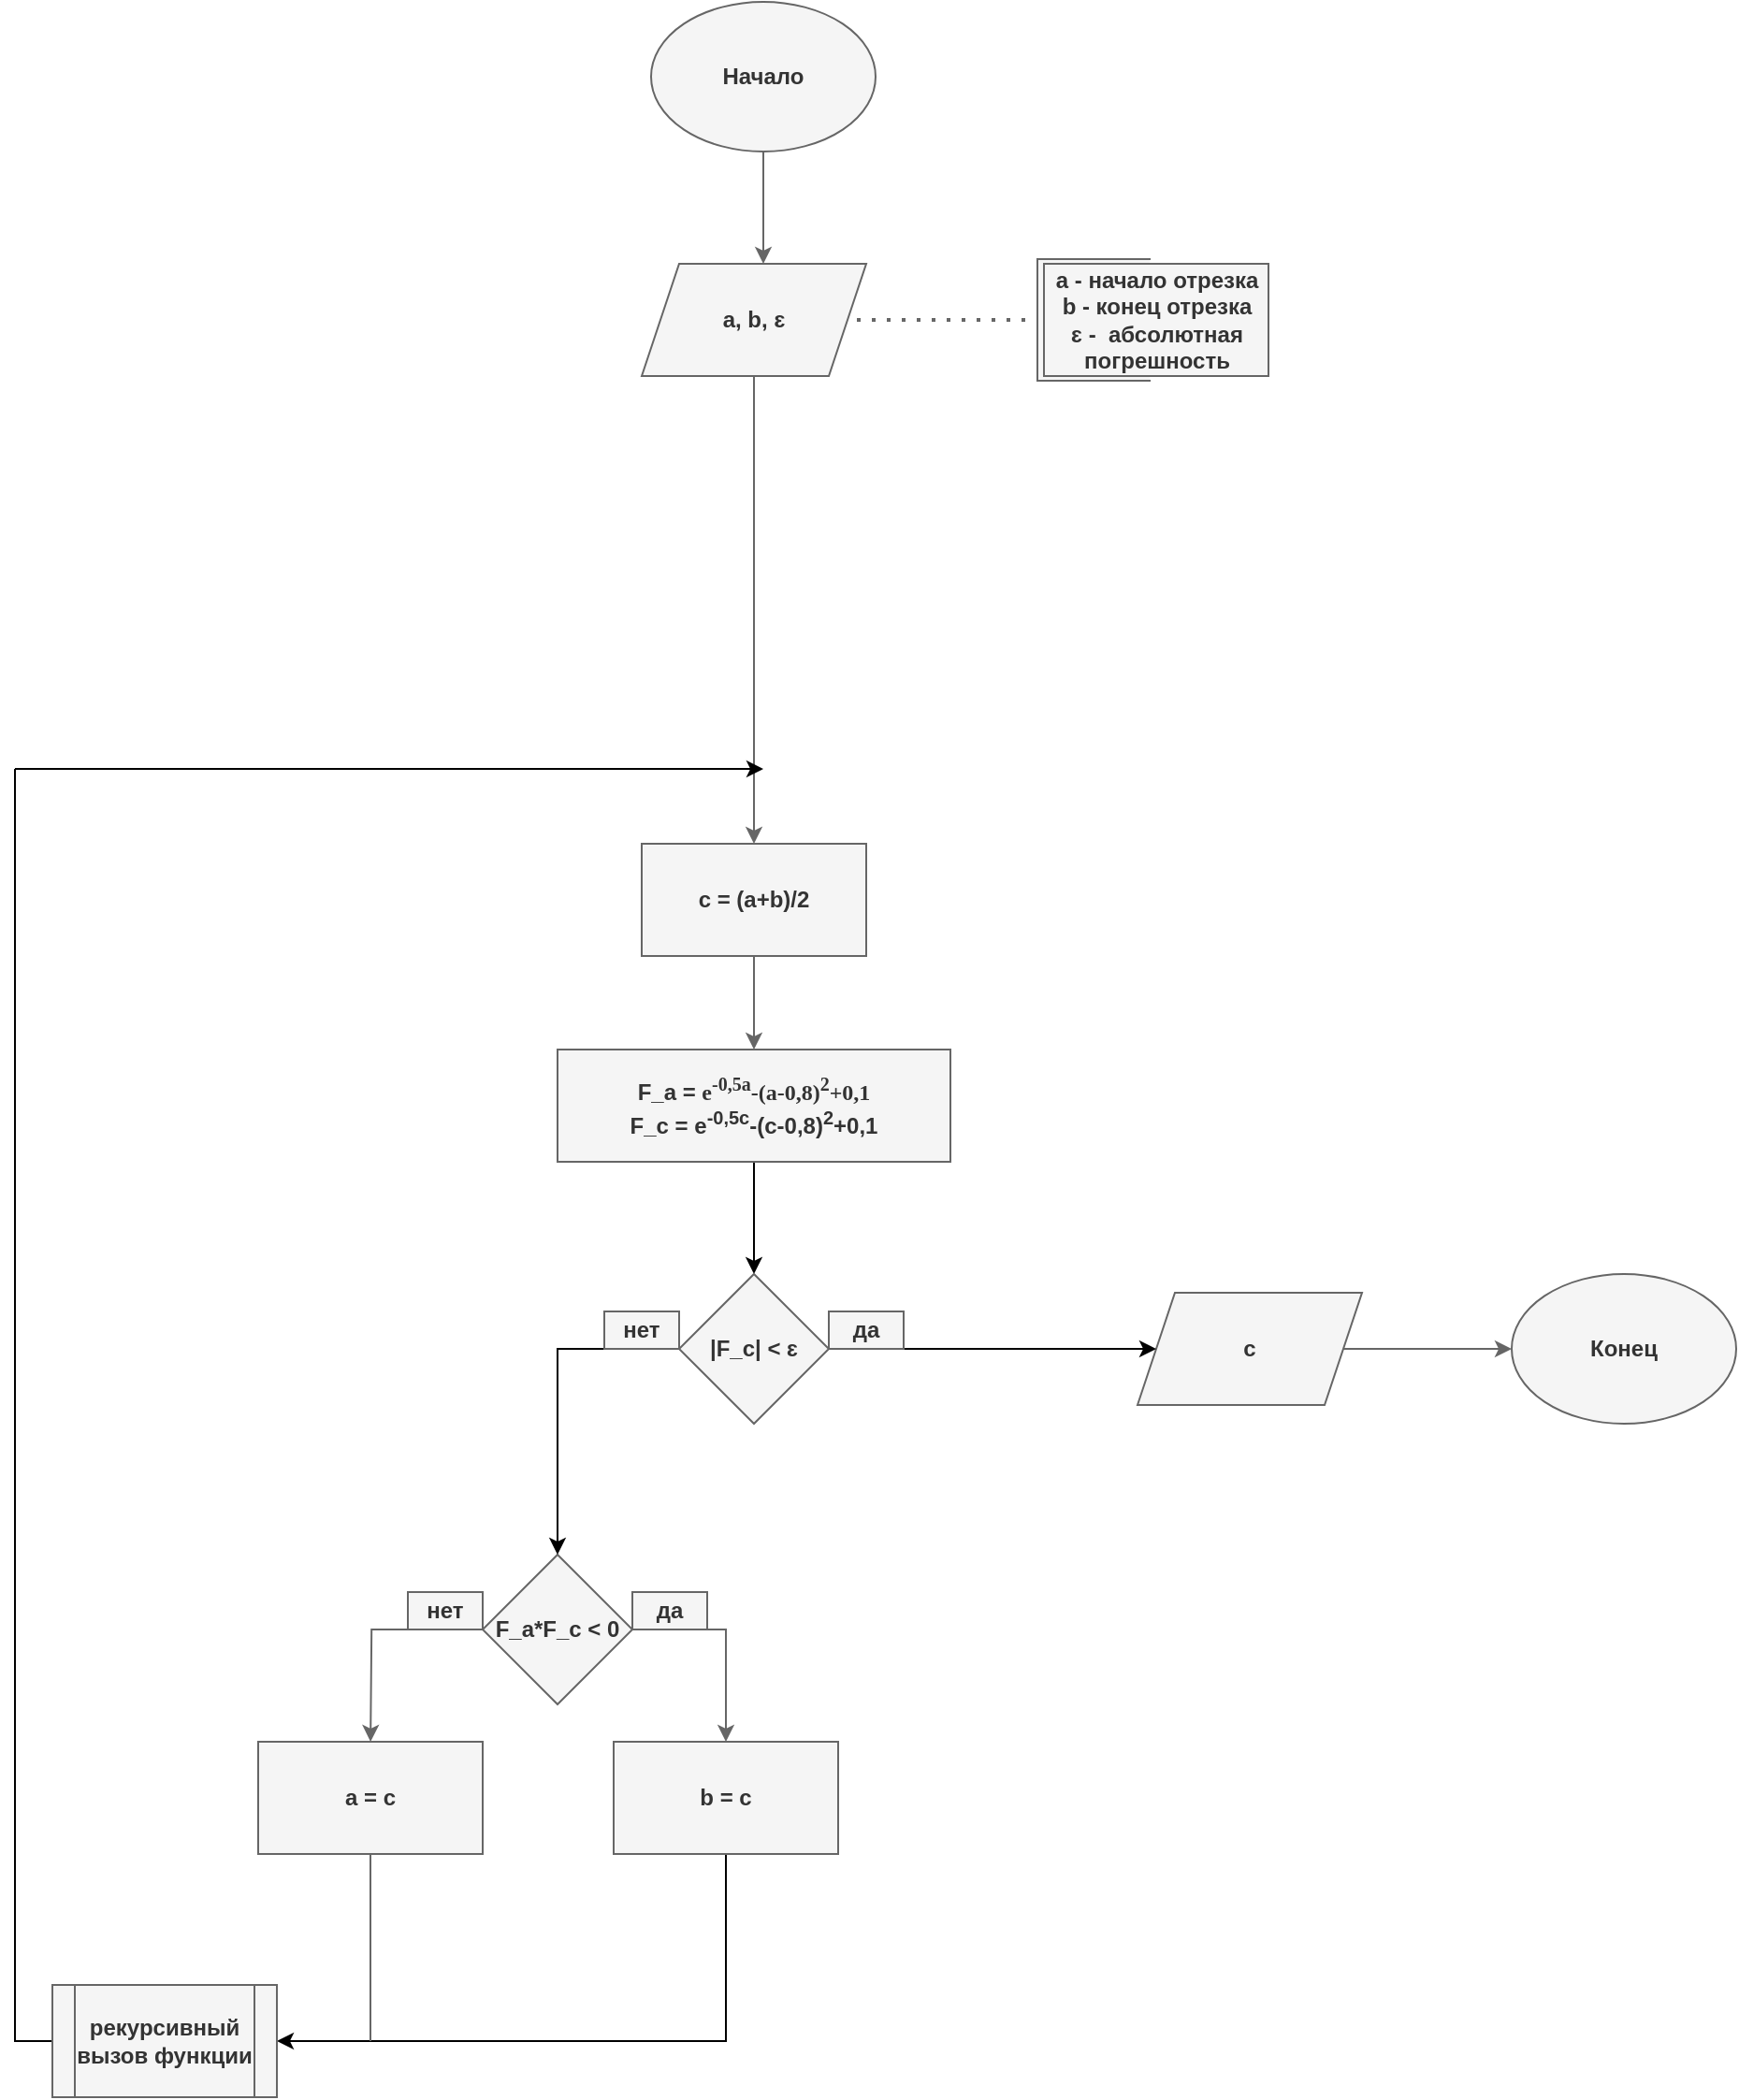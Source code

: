 <mxfile version="14.4.2" type="device"><diagram id="C5RBs43oDa-KdzZeNtuy" name="Page-1"><mxGraphModel dx="1865" dy="552" grid="1" gridSize="10" guides="1" tooltips="1" connect="1" arrows="1" fold="1" page="1" pageScale="1" pageWidth="827" pageHeight="1169" math="0" shadow="0"><root><mxCell id="WIyWlLk6GJQsqaUBKTNV-0"/><mxCell id="WIyWlLk6GJQsqaUBKTNV-1" parent="WIyWlLk6GJQsqaUBKTNV-0"/><mxCell id="vqUMBes8BQmfYX--8LdR-0" value="Начало" style="ellipse;whiteSpace=wrap;html=1;fontStyle=1;fillColor=#f5f5f5;strokeColor=#666666;fontColor=#333333;" parent="WIyWlLk6GJQsqaUBKTNV-1" vertex="1"><mxGeometry x="340" y="70" width="120" height="80" as="geometry"/></mxCell><mxCell id="vqUMBes8BQmfYX--8LdR-1" value="" style="endArrow=classic;html=1;exitX=0.5;exitY=1;exitDx=0;exitDy=0;fontStyle=0;fillColor=#f5f5f5;strokeColor=#666666;" parent="WIyWlLk6GJQsqaUBKTNV-1" source="vqUMBes8BQmfYX--8LdR-0" edge="1"><mxGeometry width="50" height="50" relative="1" as="geometry"><mxPoint x="400" y="320" as="sourcePoint"/><mxPoint x="400" y="210" as="targetPoint"/></mxGeometry></mxCell><mxCell id="vqUMBes8BQmfYX--8LdR-38" value="" style="edgeStyle=orthogonalEdgeStyle;rounded=0;orthogonalLoop=1;jettySize=auto;html=1;endArrow=classic;endFill=1;fontStyle=0;fillColor=#f5f5f5;strokeColor=#666666;entryX=0.5;entryY=0;entryDx=0;entryDy=0;" parent="WIyWlLk6GJQsqaUBKTNV-1" source="vqUMBes8BQmfYX--8LdR-2" target="vqUMBes8BQmfYX--8LdR-8" edge="1"><mxGeometry relative="1" as="geometry"><mxPoint x="395" y="410" as="targetPoint"/></mxGeometry></mxCell><mxCell id="vqUMBes8BQmfYX--8LdR-2" value="&lt;font style=&quot;font-size: 12px&quot;&gt;a, b, &lt;span style=&quot;line-height: 107%&quot;&gt;ɛ&lt;/span&gt;&lt;/font&gt;" style="shape=parallelogram;perimeter=parallelogramPerimeter;whiteSpace=wrap;html=1;fixedSize=1;fontStyle=1;fillColor=#f5f5f5;strokeColor=#666666;fontColor=#333333;" parent="WIyWlLk6GJQsqaUBKTNV-1" vertex="1"><mxGeometry x="335" y="210" width="120" height="60" as="geometry"/></mxCell><mxCell id="vqUMBes8BQmfYX--8LdR-3" value="" style="endArrow=none;dashed=1;html=1;dashPattern=1 3;strokeWidth=2;fontStyle=1;fillColor=#f5f5f5;strokeColor=#666666;" parent="WIyWlLk6GJQsqaUBKTNV-1" edge="1"><mxGeometry width="50" height="50" relative="1" as="geometry"><mxPoint x="450" y="240" as="sourcePoint"/><mxPoint x="550" y="240" as="targetPoint"/></mxGeometry></mxCell><mxCell id="vqUMBes8BQmfYX--8LdR-6" value="" style="shape=partialRectangle;whiteSpace=wrap;html=1;bottom=1;right=1;left=1;top=0;fillColor=#f5f5f5;routingCenterX=-0.5;rotation=90;fontStyle=1;strokeColor=#666666;fontColor=#333333;" parent="WIyWlLk6GJQsqaUBKTNV-1" vertex="1"><mxGeometry x="544" y="210" width="65" height="60" as="geometry"/></mxCell><mxCell id="vqUMBes8BQmfYX--8LdR-7" value="a - начало отрезка&lt;br&gt;b - конец отрезка&lt;br&gt;&lt;span style=&quot;line-height: 107%&quot;&gt;&lt;font style=&quot;font-size: 12px&quot;&gt;ɛ -&amp;nbsp; абсолютная&lt;br&gt;погрешность&lt;/font&gt;&lt;/span&gt;" style="text;html=1;align=center;verticalAlign=middle;resizable=0;points=[];autosize=1;fontStyle=1;fillColor=#f5f5f5;strokeColor=#666666;fontColor=#333333;" parent="WIyWlLk6GJQsqaUBKTNV-1" vertex="1"><mxGeometry x="550" y="210" width="120" height="60" as="geometry"/></mxCell><mxCell id="vqUMBes8BQmfYX--8LdR-12" value="" style="edgeStyle=orthogonalEdgeStyle;rounded=0;orthogonalLoop=1;jettySize=auto;html=1;fontStyle=1;fillColor=#f5f5f5;strokeColor=#666666;" parent="WIyWlLk6GJQsqaUBKTNV-1" source="vqUMBes8BQmfYX--8LdR-8" target="vqUMBes8BQmfYX--8LdR-11" edge="1"><mxGeometry relative="1" as="geometry"/></mxCell><mxCell id="vqUMBes8BQmfYX--8LdR-8" value="c = (a+b)/2" style="rounded=0;whiteSpace=wrap;html=1;fontStyle=1;fillColor=#f5f5f5;strokeColor=#666666;fontColor=#333333;" parent="WIyWlLk6GJQsqaUBKTNV-1" vertex="1"><mxGeometry x="335" y="520" width="120" height="60" as="geometry"/></mxCell><mxCell id="vqUMBes8BQmfYX--8LdR-42" value="" style="edgeStyle=orthogonalEdgeStyle;rounded=0;orthogonalLoop=1;jettySize=auto;html=1;endArrow=classic;endFill=1;fontStyle=1" parent="WIyWlLk6GJQsqaUBKTNV-1" source="vqUMBes8BQmfYX--8LdR-11" target="vqUMBes8BQmfYX--8LdR-41" edge="1"><mxGeometry relative="1" as="geometry"/></mxCell><mxCell id="vqUMBes8BQmfYX--8LdR-11" value="&lt;font style=&quot;font-size: 12px&quot;&gt;F_a =&amp;nbsp;&lt;span lang=&quot;EN-US&quot; style=&quot;line-height: 107%&quot;&gt;&lt;font face=&quot;times new roman, serif&quot;&gt;e&lt;/font&gt;&lt;sup style=&quot;font-family: &amp;quot;times new roman&amp;quot; , serif&quot;&gt;-0,5a&lt;/sup&gt;&lt;font face=&quot;times new roman, serif&quot;&gt;-(a-0,8)&lt;/font&gt;&lt;sup style=&quot;font-family: &amp;quot;times new roman&amp;quot; , serif&quot;&gt;2&lt;/sup&gt;&lt;font face=&quot;times new roman, serif&quot;&gt;+0,1&lt;/font&gt;&lt;br&gt;F_c = e&lt;sup&gt;-0,5c&lt;/sup&gt;-(c-0,8)&lt;sup&gt;2&lt;/sup&gt;+0,1&lt;br&gt;&lt;/span&gt;&lt;/font&gt;" style="rounded=0;whiteSpace=wrap;html=1;fontStyle=1;fillColor=#f5f5f5;strokeColor=#666666;fontColor=#333333;" parent="WIyWlLk6GJQsqaUBKTNV-1" vertex="1"><mxGeometry x="290" y="630" width="210" height="60" as="geometry"/></mxCell><mxCell id="vqUMBes8BQmfYX--8LdR-17" style="edgeStyle=orthogonalEdgeStyle;rounded=0;orthogonalLoop=1;jettySize=auto;html=1;exitX=0;exitY=0.5;exitDx=0;exitDy=0;fontStyle=1;fillColor=#f5f5f5;strokeColor=#666666;" parent="WIyWlLk6GJQsqaUBKTNV-1" source="vqUMBes8BQmfYX--8LdR-13" edge="1"><mxGeometry relative="1" as="geometry"><mxPoint x="190.059" y="1000" as="targetPoint"/></mxGeometry></mxCell><mxCell id="vqUMBes8BQmfYX--8LdR-18" style="edgeStyle=orthogonalEdgeStyle;rounded=0;orthogonalLoop=1;jettySize=auto;html=1;exitX=1;exitY=0.5;exitDx=0;exitDy=0;fontStyle=1;fillColor=#f5f5f5;strokeColor=#666666;" parent="WIyWlLk6GJQsqaUBKTNV-1" source="vqUMBes8BQmfYX--8LdR-13" target="vqUMBes8BQmfYX--8LdR-14" edge="1"><mxGeometry relative="1" as="geometry"/></mxCell><mxCell id="vqUMBes8BQmfYX--8LdR-13" value="F_a*F_c &amp;lt; 0" style="rhombus;whiteSpace=wrap;html=1;fontStyle=1;fillColor=#f5f5f5;strokeColor=#666666;fontColor=#333333;" parent="WIyWlLk6GJQsqaUBKTNV-1" vertex="1"><mxGeometry x="250" y="900" width="80" height="80" as="geometry"/></mxCell><mxCell id="vqUMBes8BQmfYX--8LdR-52" style="edgeStyle=orthogonalEdgeStyle;rounded=0;orthogonalLoop=1;jettySize=auto;html=1;entryX=1;entryY=0.5;entryDx=0;entryDy=0;endArrow=classic;endFill=1;fontStyle=1" parent="WIyWlLk6GJQsqaUBKTNV-1" source="vqUMBes8BQmfYX--8LdR-14" target="vqUMBes8BQmfYX--8LdR-50" edge="1"><mxGeometry relative="1" as="geometry"><Array as="points"><mxPoint x="380" y="1160"/></Array></mxGeometry></mxCell><mxCell id="vqUMBes8BQmfYX--8LdR-14" value="b = c" style="rounded=0;whiteSpace=wrap;html=1;fontStyle=1;fillColor=#f5f5f5;strokeColor=#666666;fontColor=#333333;" parent="WIyWlLk6GJQsqaUBKTNV-1" vertex="1"><mxGeometry x="320" y="1000" width="120" height="60" as="geometry"/></mxCell><mxCell id="vqUMBes8BQmfYX--8LdR-30" style="edgeStyle=orthogonalEdgeStyle;rounded=0;orthogonalLoop=1;jettySize=auto;html=1;endArrow=none;endFill=0;fontStyle=1;fillColor=#f5f5f5;strokeColor=#666666;" parent="WIyWlLk6GJQsqaUBKTNV-1" edge="1"><mxGeometry relative="1" as="geometry"><mxPoint x="190" y="1160" as="targetPoint"/><mxPoint x="190" y="1060" as="sourcePoint"/></mxGeometry></mxCell><mxCell id="vqUMBes8BQmfYX--8LdR-15" value="a = c" style="rounded=0;whiteSpace=wrap;html=1;fontStyle=1;fillColor=#f5f5f5;strokeColor=#666666;fontColor=#333333;" parent="WIyWlLk6GJQsqaUBKTNV-1" vertex="1"><mxGeometry x="130" y="1000" width="120" height="60" as="geometry"/></mxCell><mxCell id="vqUMBes8BQmfYX--8LdR-27" value="да" style="text;html=1;strokeColor=#666666;fillColor=#f5f5f5;align=center;verticalAlign=middle;whiteSpace=wrap;rounded=0;fontStyle=1;fontColor=#333333;" parent="WIyWlLk6GJQsqaUBKTNV-1" vertex="1"><mxGeometry x="330" y="920" width="40" height="20" as="geometry"/></mxCell><mxCell id="vqUMBes8BQmfYX--8LdR-28" value="нет" style="text;html=1;strokeColor=#666666;fillColor=#f5f5f5;align=center;verticalAlign=middle;whiteSpace=wrap;rounded=0;fontStyle=1;fontColor=#333333;" parent="WIyWlLk6GJQsqaUBKTNV-1" vertex="1"><mxGeometry x="210" y="920" width="40" height="20" as="geometry"/></mxCell><mxCell id="vqUMBes8BQmfYX--8LdR-35" value="" style="edgeStyle=orthogonalEdgeStyle;rounded=0;orthogonalLoop=1;jettySize=auto;html=1;endArrow=classic;endFill=1;fontStyle=1;fillColor=#f5f5f5;strokeColor=#666666;" parent="WIyWlLk6GJQsqaUBKTNV-1" source="vqUMBes8BQmfYX--8LdR-33" target="vqUMBes8BQmfYX--8LdR-34" edge="1"><mxGeometry relative="1" as="geometry"/></mxCell><mxCell id="vqUMBes8BQmfYX--8LdR-33" value="c" style="shape=parallelogram;perimeter=parallelogramPerimeter;whiteSpace=wrap;html=1;fixedSize=1;fontStyle=1;fillColor=#f5f5f5;strokeColor=#666666;fontColor=#333333;" parent="WIyWlLk6GJQsqaUBKTNV-1" vertex="1"><mxGeometry x="600" y="760" width="120" height="60" as="geometry"/></mxCell><mxCell id="vqUMBes8BQmfYX--8LdR-34" value="Конец" style="ellipse;whiteSpace=wrap;html=1;fontStyle=1;fillColor=#f5f5f5;strokeColor=#666666;fontColor=#333333;" parent="WIyWlLk6GJQsqaUBKTNV-1" vertex="1"><mxGeometry x="800" y="750" width="120" height="80" as="geometry"/></mxCell><mxCell id="vqUMBes8BQmfYX--8LdR-43" value="" style="edgeStyle=orthogonalEdgeStyle;rounded=0;orthogonalLoop=1;jettySize=auto;html=1;endArrow=classic;endFill=1;exitX=0;exitY=0.5;exitDx=0;exitDy=0;fontStyle=1" parent="WIyWlLk6GJQsqaUBKTNV-1" source="vqUMBes8BQmfYX--8LdR-41" target="vqUMBes8BQmfYX--8LdR-13" edge="1"><mxGeometry relative="1" as="geometry"/></mxCell><mxCell id="vqUMBes8BQmfYX--8LdR-44" style="edgeStyle=orthogonalEdgeStyle;rounded=0;orthogonalLoop=1;jettySize=auto;html=1;endArrow=classic;endFill=1;entryX=0;entryY=0.5;entryDx=0;entryDy=0;fontStyle=1" parent="WIyWlLk6GJQsqaUBKTNV-1" source="vqUMBes8BQmfYX--8LdR-41" target="vqUMBes8BQmfYX--8LdR-33" edge="1"><mxGeometry relative="1" as="geometry"><mxPoint x="580" y="790" as="targetPoint"/></mxGeometry></mxCell><mxCell id="vqUMBes8BQmfYX--8LdR-41" value="|F_c| &amp;lt;&amp;nbsp;ɛ" style="rhombus;whiteSpace=wrap;html=1;fontStyle=1;fillColor=#f5f5f5;strokeColor=#666666;fontColor=#333333;" parent="WIyWlLk6GJQsqaUBKTNV-1" vertex="1"><mxGeometry x="355" y="750" width="80" height="80" as="geometry"/></mxCell><mxCell id="vqUMBes8BQmfYX--8LdR-46" value="да" style="text;html=1;strokeColor=#666666;fillColor=#f5f5f5;align=center;verticalAlign=middle;whiteSpace=wrap;rounded=0;fontColor=#333333;fontStyle=1" parent="WIyWlLk6GJQsqaUBKTNV-1" vertex="1"><mxGeometry x="435" y="770" width="40" height="20" as="geometry"/></mxCell><mxCell id="vqUMBes8BQmfYX--8LdR-47" value="нет" style="text;html=1;strokeColor=#666666;fillColor=#f5f5f5;align=center;verticalAlign=middle;whiteSpace=wrap;rounded=0;fontStyle=1;fontColor=#333333;" parent="WIyWlLk6GJQsqaUBKTNV-1" vertex="1"><mxGeometry x="315" y="770" width="40" height="20" as="geometry"/></mxCell><mxCell id="vqUMBes8BQmfYX--8LdR-57" style="edgeStyle=orthogonalEdgeStyle;rounded=0;orthogonalLoop=1;jettySize=auto;html=1;exitX=0;exitY=0.5;exitDx=0;exitDy=0;endArrow=none;endFill=0;" parent="WIyWlLk6GJQsqaUBKTNV-1" source="vqUMBes8BQmfYX--8LdR-50" edge="1"><mxGeometry relative="1" as="geometry"><mxPoint y="480" as="targetPoint"/></mxGeometry></mxCell><mxCell id="vqUMBes8BQmfYX--8LdR-50" value="рекурсивный вызов функции" style="shape=process;whiteSpace=wrap;html=1;backgroundOutline=1;fontStyle=1;fillColor=#f5f5f5;strokeColor=#666666;fontColor=#333333;" parent="WIyWlLk6GJQsqaUBKTNV-1" vertex="1"><mxGeometry x="20" y="1130" width="120" height="60" as="geometry"/></mxCell><mxCell id="vqUMBes8BQmfYX--8LdR-56" value="" style="endArrow=classic;html=1;" parent="WIyWlLk6GJQsqaUBKTNV-1" edge="1"><mxGeometry width="50" height="50" relative="1" as="geometry"><mxPoint y="480" as="sourcePoint"/><mxPoint x="400" y="480" as="targetPoint"/></mxGeometry></mxCell></root></mxGraphModel></diagram></mxfile>